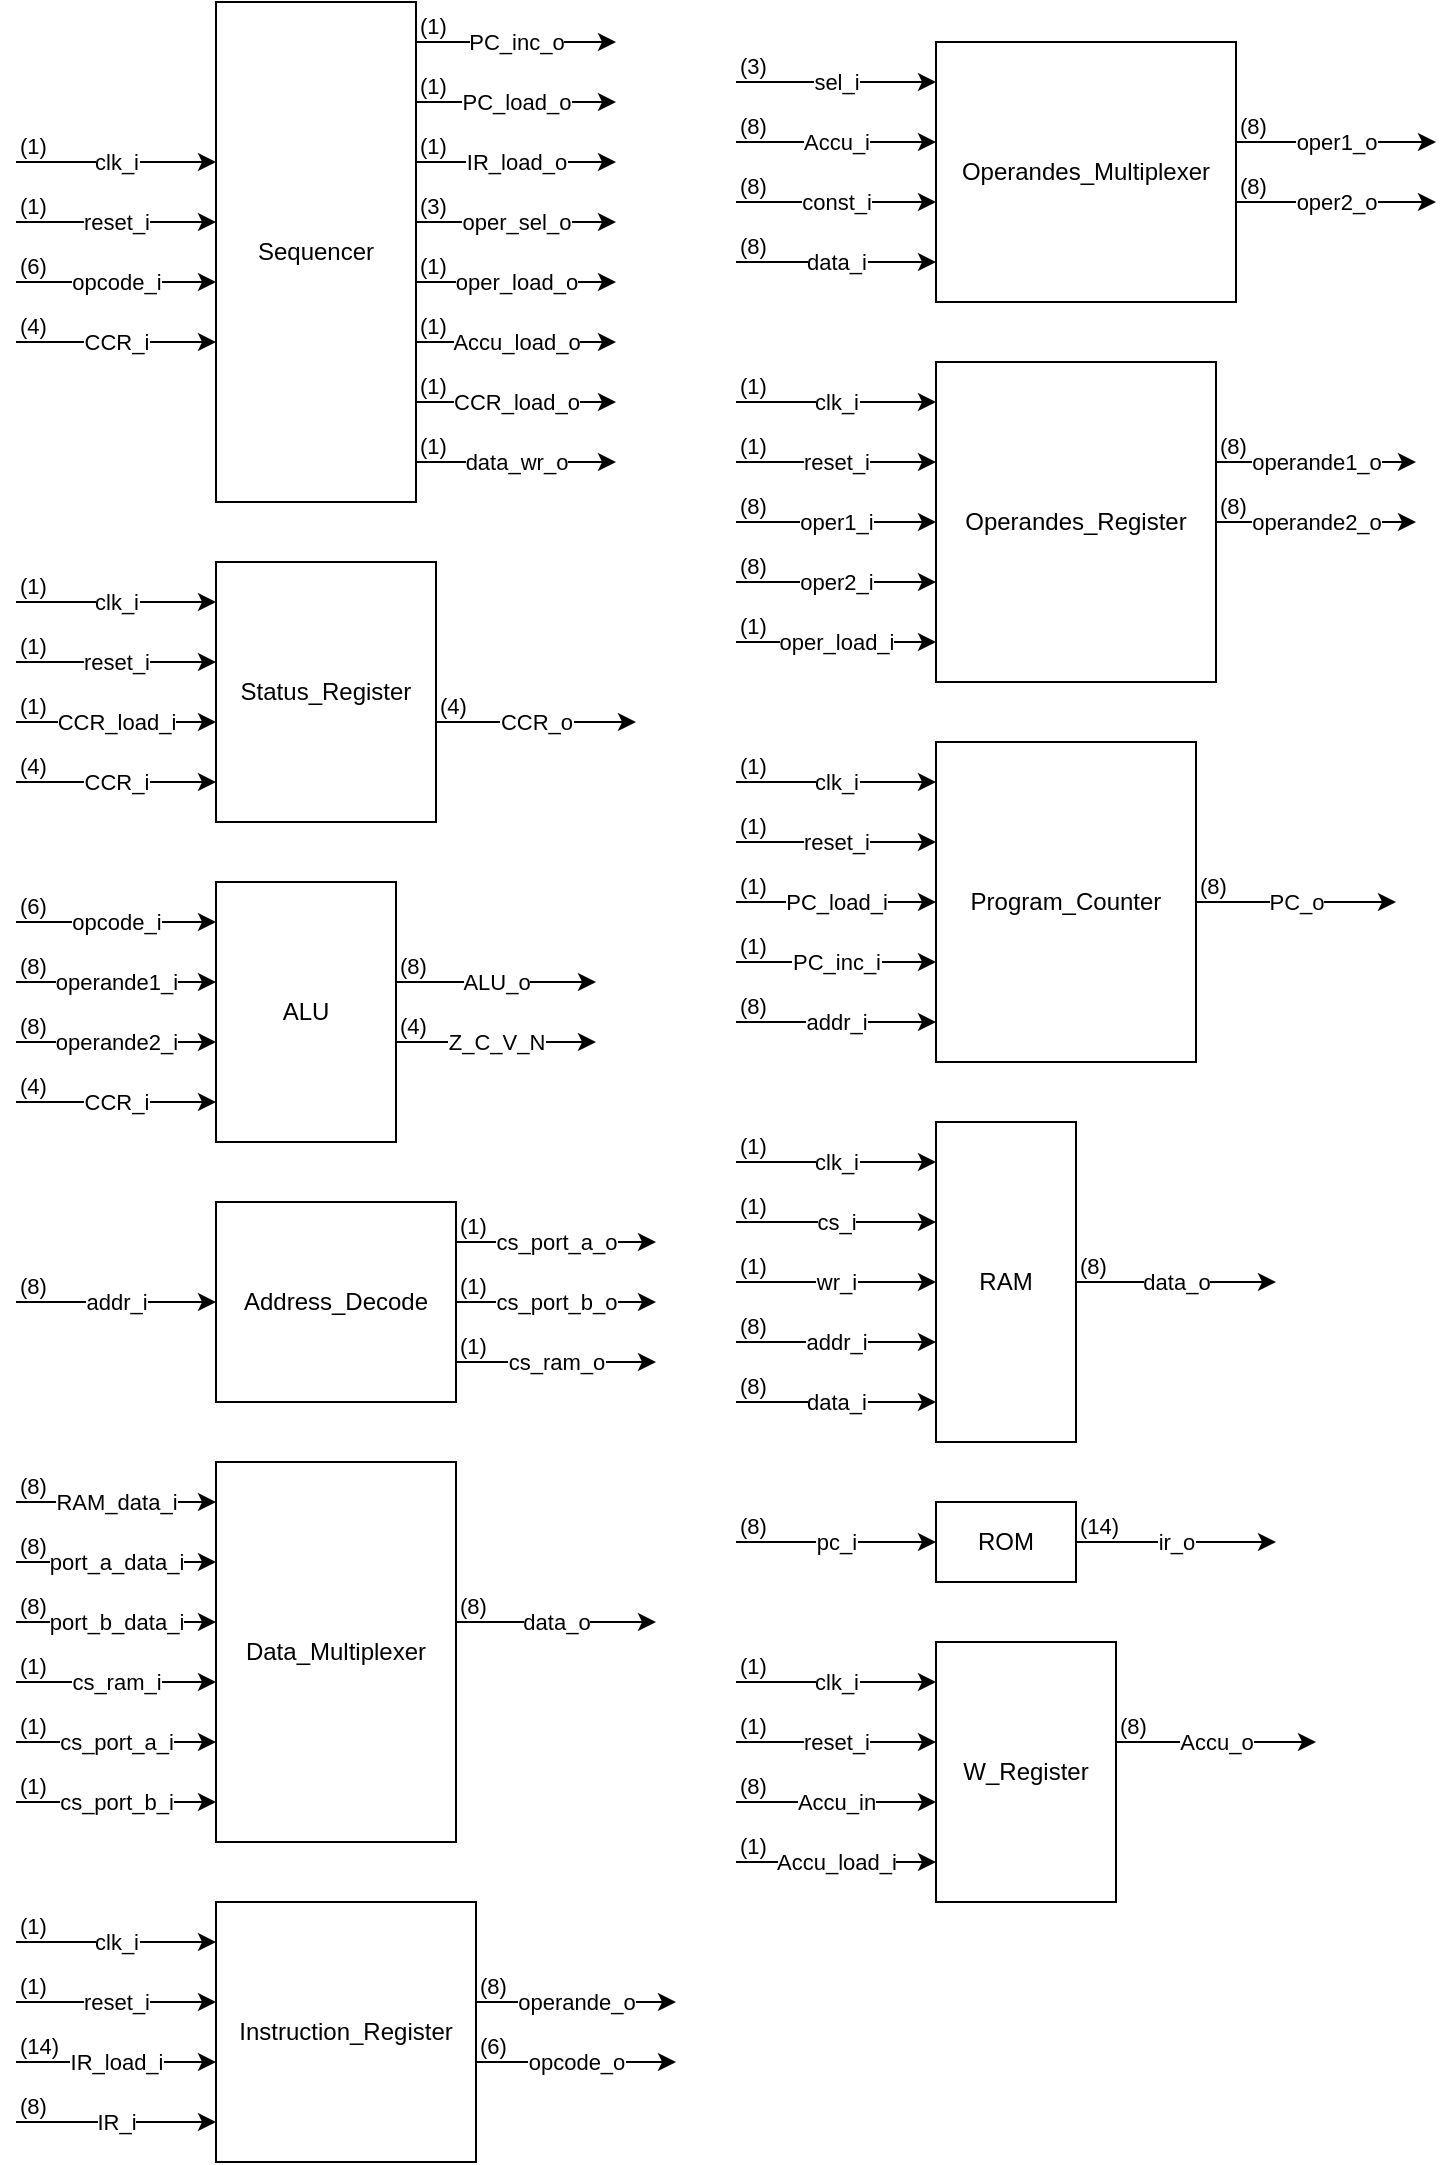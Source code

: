 <mxfile version="23.1.5" type="device">
  <diagram name="Page-1" id="jwIUeSGBcwA--1RXkkxF">
    <mxGraphModel dx="2219" dy="1025" grid="1" gridSize="10" guides="1" tooltips="1" connect="1" arrows="1" fold="1" page="1" pageScale="1" pageWidth="827" pageHeight="1169" math="0" shadow="0">
      <root>
        <mxCell id="0" />
        <mxCell id="1" parent="0" />
        <mxCell id="QYKZDcX1cYeZKk25ewr2-12" value="" style="endArrow=classic;html=1;rounded=0;" edge="1" parent="1">
          <mxGeometry relative="1" as="geometry">
            <mxPoint x="40" y="100" as="sourcePoint" />
            <mxPoint x="140" y="100" as="targetPoint" />
          </mxGeometry>
        </mxCell>
        <mxCell id="QYKZDcX1cYeZKk25ewr2-13" value="clk_i" style="edgeLabel;resizable=0;html=1;;align=center;verticalAlign=middle;" connectable="0" vertex="1" parent="QYKZDcX1cYeZKk25ewr2-12">
          <mxGeometry relative="1" as="geometry" />
        </mxCell>
        <mxCell id="QYKZDcX1cYeZKk25ewr2-14" value="(1)" style="edgeLabel;resizable=0;html=1;;align=left;verticalAlign=bottom;" connectable="0" vertex="1" parent="QYKZDcX1cYeZKk25ewr2-12">
          <mxGeometry x="-1" relative="1" as="geometry">
            <mxPoint as="offset" />
          </mxGeometry>
        </mxCell>
        <mxCell id="QYKZDcX1cYeZKk25ewr2-15" value="" style="endArrow=classic;html=1;rounded=0;" edge="1" parent="1">
          <mxGeometry relative="1" as="geometry">
            <mxPoint x="40" y="130" as="sourcePoint" />
            <mxPoint x="140" y="130" as="targetPoint" />
          </mxGeometry>
        </mxCell>
        <mxCell id="QYKZDcX1cYeZKk25ewr2-16" value="reset_i" style="edgeLabel;resizable=0;html=1;;align=center;verticalAlign=middle;" connectable="0" vertex="1" parent="QYKZDcX1cYeZKk25ewr2-15">
          <mxGeometry relative="1" as="geometry" />
        </mxCell>
        <mxCell id="QYKZDcX1cYeZKk25ewr2-17" value="(1)" style="edgeLabel;resizable=0;html=1;;align=left;verticalAlign=bottom;" connectable="0" vertex="1" parent="QYKZDcX1cYeZKk25ewr2-15">
          <mxGeometry x="-1" relative="1" as="geometry">
            <mxPoint as="offset" />
          </mxGeometry>
        </mxCell>
        <mxCell id="QYKZDcX1cYeZKk25ewr2-18" value="" style="endArrow=classic;html=1;rounded=0;" edge="1" parent="1">
          <mxGeometry relative="1" as="geometry">
            <mxPoint x="40" y="160" as="sourcePoint" />
            <mxPoint x="140" y="160" as="targetPoint" />
          </mxGeometry>
        </mxCell>
        <mxCell id="QYKZDcX1cYeZKk25ewr2-19" value="opcode_i" style="edgeLabel;resizable=0;html=1;;align=center;verticalAlign=middle;" connectable="0" vertex="1" parent="QYKZDcX1cYeZKk25ewr2-18">
          <mxGeometry relative="1" as="geometry" />
        </mxCell>
        <mxCell id="QYKZDcX1cYeZKk25ewr2-20" value="(6)" style="edgeLabel;resizable=0;html=1;;align=left;verticalAlign=bottom;" connectable="0" vertex="1" parent="QYKZDcX1cYeZKk25ewr2-18">
          <mxGeometry x="-1" relative="1" as="geometry">
            <mxPoint as="offset" />
          </mxGeometry>
        </mxCell>
        <mxCell id="QYKZDcX1cYeZKk25ewr2-21" value="" style="endArrow=classic;html=1;rounded=0;" edge="1" parent="1">
          <mxGeometry relative="1" as="geometry">
            <mxPoint x="40" y="190" as="sourcePoint" />
            <mxPoint x="140" y="190" as="targetPoint" />
          </mxGeometry>
        </mxCell>
        <mxCell id="QYKZDcX1cYeZKk25ewr2-22" value="CCR_i" style="edgeLabel;resizable=0;html=1;;align=center;verticalAlign=middle;" connectable="0" vertex="1" parent="QYKZDcX1cYeZKk25ewr2-21">
          <mxGeometry relative="1" as="geometry" />
        </mxCell>
        <mxCell id="QYKZDcX1cYeZKk25ewr2-23" value="(4)" style="edgeLabel;resizable=0;html=1;;align=left;verticalAlign=bottom;" connectable="0" vertex="1" parent="QYKZDcX1cYeZKk25ewr2-21">
          <mxGeometry x="-1" relative="1" as="geometry">
            <mxPoint as="offset" />
          </mxGeometry>
        </mxCell>
        <mxCell id="QYKZDcX1cYeZKk25ewr2-24" value="Sequencer" style="rounded=0;whiteSpace=wrap;html=1;" vertex="1" parent="1">
          <mxGeometry x="140" y="20" width="100" height="250" as="geometry" />
        </mxCell>
        <mxCell id="QYKZDcX1cYeZKk25ewr2-26" value="" style="endArrow=classic;html=1;rounded=0;" edge="1" parent="1">
          <mxGeometry relative="1" as="geometry">
            <mxPoint x="240" y="40" as="sourcePoint" />
            <mxPoint x="340" y="40" as="targetPoint" />
          </mxGeometry>
        </mxCell>
        <mxCell id="QYKZDcX1cYeZKk25ewr2-27" value="PC_inc_o" style="edgeLabel;resizable=0;html=1;;align=center;verticalAlign=middle;" connectable="0" vertex="1" parent="QYKZDcX1cYeZKk25ewr2-26">
          <mxGeometry relative="1" as="geometry" />
        </mxCell>
        <mxCell id="QYKZDcX1cYeZKk25ewr2-28" value="(1)" style="edgeLabel;resizable=0;html=1;;align=left;verticalAlign=bottom;" connectable="0" vertex="1" parent="QYKZDcX1cYeZKk25ewr2-26">
          <mxGeometry x="-1" relative="1" as="geometry">
            <mxPoint as="offset" />
          </mxGeometry>
        </mxCell>
        <mxCell id="QYKZDcX1cYeZKk25ewr2-29" value="" style="endArrow=classic;html=1;rounded=0;" edge="1" parent="1">
          <mxGeometry relative="1" as="geometry">
            <mxPoint x="240" y="70" as="sourcePoint" />
            <mxPoint x="340" y="70" as="targetPoint" />
          </mxGeometry>
        </mxCell>
        <mxCell id="QYKZDcX1cYeZKk25ewr2-30" value="PC_load_o" style="edgeLabel;resizable=0;html=1;;align=center;verticalAlign=middle;" connectable="0" vertex="1" parent="QYKZDcX1cYeZKk25ewr2-29">
          <mxGeometry relative="1" as="geometry" />
        </mxCell>
        <mxCell id="QYKZDcX1cYeZKk25ewr2-31" value="(1)" style="edgeLabel;resizable=0;html=1;;align=left;verticalAlign=bottom;" connectable="0" vertex="1" parent="QYKZDcX1cYeZKk25ewr2-29">
          <mxGeometry x="-1" relative="1" as="geometry">
            <mxPoint as="offset" />
          </mxGeometry>
        </mxCell>
        <mxCell id="QYKZDcX1cYeZKk25ewr2-32" value="" style="endArrow=classic;html=1;rounded=0;" edge="1" parent="1">
          <mxGeometry relative="1" as="geometry">
            <mxPoint x="240" y="100" as="sourcePoint" />
            <mxPoint x="340" y="100" as="targetPoint" />
          </mxGeometry>
        </mxCell>
        <mxCell id="QYKZDcX1cYeZKk25ewr2-33" value="IR_load_o" style="edgeLabel;resizable=0;html=1;;align=center;verticalAlign=middle;" connectable="0" vertex="1" parent="QYKZDcX1cYeZKk25ewr2-32">
          <mxGeometry relative="1" as="geometry" />
        </mxCell>
        <mxCell id="QYKZDcX1cYeZKk25ewr2-34" value="(1)" style="edgeLabel;resizable=0;html=1;;align=left;verticalAlign=bottom;" connectable="0" vertex="1" parent="QYKZDcX1cYeZKk25ewr2-32">
          <mxGeometry x="-1" relative="1" as="geometry">
            <mxPoint as="offset" />
          </mxGeometry>
        </mxCell>
        <mxCell id="QYKZDcX1cYeZKk25ewr2-35" value="" style="endArrow=classic;html=1;rounded=0;" edge="1" parent="1">
          <mxGeometry relative="1" as="geometry">
            <mxPoint x="240" y="130" as="sourcePoint" />
            <mxPoint x="340" y="130" as="targetPoint" />
          </mxGeometry>
        </mxCell>
        <mxCell id="QYKZDcX1cYeZKk25ewr2-36" value="oper_sel_o" style="edgeLabel;resizable=0;html=1;;align=center;verticalAlign=middle;" connectable="0" vertex="1" parent="QYKZDcX1cYeZKk25ewr2-35">
          <mxGeometry relative="1" as="geometry" />
        </mxCell>
        <mxCell id="QYKZDcX1cYeZKk25ewr2-37" value="(3)" style="edgeLabel;resizable=0;html=1;;align=left;verticalAlign=bottom;" connectable="0" vertex="1" parent="QYKZDcX1cYeZKk25ewr2-35">
          <mxGeometry x="-1" relative="1" as="geometry">
            <mxPoint as="offset" />
          </mxGeometry>
        </mxCell>
        <mxCell id="QYKZDcX1cYeZKk25ewr2-38" value="" style="endArrow=classic;html=1;rounded=0;" edge="1" parent="1">
          <mxGeometry relative="1" as="geometry">
            <mxPoint x="240" y="160" as="sourcePoint" />
            <mxPoint x="340" y="160" as="targetPoint" />
          </mxGeometry>
        </mxCell>
        <mxCell id="QYKZDcX1cYeZKk25ewr2-39" value="oper_load_o" style="edgeLabel;resizable=0;html=1;;align=center;verticalAlign=middle;" connectable="0" vertex="1" parent="QYKZDcX1cYeZKk25ewr2-38">
          <mxGeometry relative="1" as="geometry" />
        </mxCell>
        <mxCell id="QYKZDcX1cYeZKk25ewr2-40" value="(1)" style="edgeLabel;resizable=0;html=1;;align=left;verticalAlign=bottom;" connectable="0" vertex="1" parent="QYKZDcX1cYeZKk25ewr2-38">
          <mxGeometry x="-1" relative="1" as="geometry">
            <mxPoint as="offset" />
          </mxGeometry>
        </mxCell>
        <mxCell id="QYKZDcX1cYeZKk25ewr2-41" value="" style="endArrow=classic;html=1;rounded=0;" edge="1" parent="1">
          <mxGeometry relative="1" as="geometry">
            <mxPoint x="240" y="190" as="sourcePoint" />
            <mxPoint x="340" y="190" as="targetPoint" />
          </mxGeometry>
        </mxCell>
        <mxCell id="QYKZDcX1cYeZKk25ewr2-42" value="Accu_load_o" style="edgeLabel;resizable=0;html=1;;align=center;verticalAlign=middle;" connectable="0" vertex="1" parent="QYKZDcX1cYeZKk25ewr2-41">
          <mxGeometry relative="1" as="geometry" />
        </mxCell>
        <mxCell id="QYKZDcX1cYeZKk25ewr2-43" value="(1)" style="edgeLabel;resizable=0;html=1;;align=left;verticalAlign=bottom;" connectable="0" vertex="1" parent="QYKZDcX1cYeZKk25ewr2-41">
          <mxGeometry x="-1" relative="1" as="geometry">
            <mxPoint as="offset" />
          </mxGeometry>
        </mxCell>
        <mxCell id="QYKZDcX1cYeZKk25ewr2-44" value="" style="endArrow=classic;html=1;rounded=0;" edge="1" parent="1">
          <mxGeometry relative="1" as="geometry">
            <mxPoint x="240" y="220" as="sourcePoint" />
            <mxPoint x="340" y="220" as="targetPoint" />
          </mxGeometry>
        </mxCell>
        <mxCell id="QYKZDcX1cYeZKk25ewr2-45" value="CCR_load_o" style="edgeLabel;resizable=0;html=1;;align=center;verticalAlign=middle;" connectable="0" vertex="1" parent="QYKZDcX1cYeZKk25ewr2-44">
          <mxGeometry relative="1" as="geometry" />
        </mxCell>
        <mxCell id="QYKZDcX1cYeZKk25ewr2-46" value="(1)" style="edgeLabel;resizable=0;html=1;;align=left;verticalAlign=bottom;" connectable="0" vertex="1" parent="QYKZDcX1cYeZKk25ewr2-44">
          <mxGeometry x="-1" relative="1" as="geometry">
            <mxPoint as="offset" />
          </mxGeometry>
        </mxCell>
        <mxCell id="QYKZDcX1cYeZKk25ewr2-47" value="" style="endArrow=classic;html=1;rounded=0;" edge="1" parent="1">
          <mxGeometry relative="1" as="geometry">
            <mxPoint x="240" y="250" as="sourcePoint" />
            <mxPoint x="340" y="250" as="targetPoint" />
          </mxGeometry>
        </mxCell>
        <mxCell id="QYKZDcX1cYeZKk25ewr2-48" value="data_wr_o" style="edgeLabel;resizable=0;html=1;;align=center;verticalAlign=middle;" connectable="0" vertex="1" parent="QYKZDcX1cYeZKk25ewr2-47">
          <mxGeometry relative="1" as="geometry" />
        </mxCell>
        <mxCell id="QYKZDcX1cYeZKk25ewr2-49" value="(1)" style="edgeLabel;resizable=0;html=1;;align=left;verticalAlign=bottom;" connectable="0" vertex="1" parent="QYKZDcX1cYeZKk25ewr2-47">
          <mxGeometry x="-1" relative="1" as="geometry">
            <mxPoint as="offset" />
          </mxGeometry>
        </mxCell>
        <mxCell id="QYKZDcX1cYeZKk25ewr2-52" value="" style="endArrow=classic;html=1;rounded=0;" edge="1" parent="1">
          <mxGeometry relative="1" as="geometry">
            <mxPoint x="40" y="320" as="sourcePoint" />
            <mxPoint x="140" y="320" as="targetPoint" />
          </mxGeometry>
        </mxCell>
        <mxCell id="QYKZDcX1cYeZKk25ewr2-53" value="clk_i" style="edgeLabel;resizable=0;html=1;;align=center;verticalAlign=middle;" connectable="0" vertex="1" parent="QYKZDcX1cYeZKk25ewr2-52">
          <mxGeometry relative="1" as="geometry" />
        </mxCell>
        <mxCell id="QYKZDcX1cYeZKk25ewr2-54" value="(1)" style="edgeLabel;resizable=0;html=1;;align=left;verticalAlign=bottom;" connectable="0" vertex="1" parent="QYKZDcX1cYeZKk25ewr2-52">
          <mxGeometry x="-1" relative="1" as="geometry">
            <mxPoint as="offset" />
          </mxGeometry>
        </mxCell>
        <mxCell id="QYKZDcX1cYeZKk25ewr2-55" value="" style="endArrow=classic;html=1;rounded=0;" edge="1" parent="1">
          <mxGeometry relative="1" as="geometry">
            <mxPoint x="40" y="350" as="sourcePoint" />
            <mxPoint x="140" y="350" as="targetPoint" />
          </mxGeometry>
        </mxCell>
        <mxCell id="QYKZDcX1cYeZKk25ewr2-56" value="reset_i" style="edgeLabel;resizable=0;html=1;;align=center;verticalAlign=middle;" connectable="0" vertex="1" parent="QYKZDcX1cYeZKk25ewr2-55">
          <mxGeometry relative="1" as="geometry" />
        </mxCell>
        <mxCell id="QYKZDcX1cYeZKk25ewr2-57" value="(1)" style="edgeLabel;resizable=0;html=1;;align=left;verticalAlign=bottom;" connectable="0" vertex="1" parent="QYKZDcX1cYeZKk25ewr2-55">
          <mxGeometry x="-1" relative="1" as="geometry">
            <mxPoint as="offset" />
          </mxGeometry>
        </mxCell>
        <mxCell id="QYKZDcX1cYeZKk25ewr2-58" value="" style="endArrow=classic;html=1;rounded=0;" edge="1" parent="1">
          <mxGeometry relative="1" as="geometry">
            <mxPoint x="40" y="380" as="sourcePoint" />
            <mxPoint x="140" y="380" as="targetPoint" />
          </mxGeometry>
        </mxCell>
        <mxCell id="QYKZDcX1cYeZKk25ewr2-59" value="CCR_load_i" style="edgeLabel;resizable=0;html=1;;align=center;verticalAlign=middle;" connectable="0" vertex="1" parent="QYKZDcX1cYeZKk25ewr2-58">
          <mxGeometry relative="1" as="geometry" />
        </mxCell>
        <mxCell id="QYKZDcX1cYeZKk25ewr2-60" value="(1)" style="edgeLabel;resizable=0;html=1;;align=left;verticalAlign=bottom;" connectable="0" vertex="1" parent="QYKZDcX1cYeZKk25ewr2-58">
          <mxGeometry x="-1" relative="1" as="geometry">
            <mxPoint as="offset" />
          </mxGeometry>
        </mxCell>
        <mxCell id="QYKZDcX1cYeZKk25ewr2-61" value="" style="endArrow=classic;html=1;rounded=0;" edge="1" parent="1">
          <mxGeometry relative="1" as="geometry">
            <mxPoint x="40" y="410" as="sourcePoint" />
            <mxPoint x="140" y="410" as="targetPoint" />
          </mxGeometry>
        </mxCell>
        <mxCell id="QYKZDcX1cYeZKk25ewr2-62" value="CCR_i" style="edgeLabel;resizable=0;html=1;;align=center;verticalAlign=middle;" connectable="0" vertex="1" parent="QYKZDcX1cYeZKk25ewr2-61">
          <mxGeometry relative="1" as="geometry" />
        </mxCell>
        <mxCell id="QYKZDcX1cYeZKk25ewr2-63" value="(4)" style="edgeLabel;resizable=0;html=1;;align=left;verticalAlign=bottom;" connectable="0" vertex="1" parent="QYKZDcX1cYeZKk25ewr2-61">
          <mxGeometry x="-1" relative="1" as="geometry">
            <mxPoint as="offset" />
          </mxGeometry>
        </mxCell>
        <mxCell id="QYKZDcX1cYeZKk25ewr2-64" value="" style="endArrow=classic;html=1;rounded=0;" edge="1" parent="1">
          <mxGeometry relative="1" as="geometry">
            <mxPoint x="250" y="380" as="sourcePoint" />
            <mxPoint x="350" y="380" as="targetPoint" />
          </mxGeometry>
        </mxCell>
        <mxCell id="QYKZDcX1cYeZKk25ewr2-65" value="CCR_o" style="edgeLabel;resizable=0;html=1;;align=center;verticalAlign=middle;" connectable="0" vertex="1" parent="QYKZDcX1cYeZKk25ewr2-64">
          <mxGeometry relative="1" as="geometry" />
        </mxCell>
        <mxCell id="QYKZDcX1cYeZKk25ewr2-66" value="(4)" style="edgeLabel;resizable=0;html=1;;align=left;verticalAlign=bottom;" connectable="0" vertex="1" parent="QYKZDcX1cYeZKk25ewr2-64">
          <mxGeometry x="-1" relative="1" as="geometry">
            <mxPoint as="offset" />
          </mxGeometry>
        </mxCell>
        <mxCell id="QYKZDcX1cYeZKk25ewr2-68" value="Status_Register" style="whiteSpace=wrap;html=1;" vertex="1" parent="1">
          <mxGeometry x="140" y="300" width="110" height="130" as="geometry" />
        </mxCell>
        <mxCell id="QYKZDcX1cYeZKk25ewr2-69" value="" style="endArrow=classic;html=1;rounded=0;" edge="1" parent="1">
          <mxGeometry relative="1" as="geometry">
            <mxPoint x="40" y="480" as="sourcePoint" />
            <mxPoint x="140" y="480" as="targetPoint" />
          </mxGeometry>
        </mxCell>
        <mxCell id="QYKZDcX1cYeZKk25ewr2-70" value="opcode_i" style="edgeLabel;resizable=0;html=1;;align=center;verticalAlign=middle;" connectable="0" vertex="1" parent="QYKZDcX1cYeZKk25ewr2-69">
          <mxGeometry relative="1" as="geometry" />
        </mxCell>
        <mxCell id="QYKZDcX1cYeZKk25ewr2-71" value="(6)" style="edgeLabel;resizable=0;html=1;;align=left;verticalAlign=bottom;" connectable="0" vertex="1" parent="QYKZDcX1cYeZKk25ewr2-69">
          <mxGeometry x="-1" relative="1" as="geometry">
            <mxPoint as="offset" />
          </mxGeometry>
        </mxCell>
        <mxCell id="QYKZDcX1cYeZKk25ewr2-72" value="" style="endArrow=classic;html=1;rounded=0;" edge="1" parent="1">
          <mxGeometry relative="1" as="geometry">
            <mxPoint x="40" y="510" as="sourcePoint" />
            <mxPoint x="140" y="510" as="targetPoint" />
          </mxGeometry>
        </mxCell>
        <mxCell id="QYKZDcX1cYeZKk25ewr2-73" value="operande1_i" style="edgeLabel;resizable=0;html=1;;align=center;verticalAlign=middle;" connectable="0" vertex="1" parent="QYKZDcX1cYeZKk25ewr2-72">
          <mxGeometry relative="1" as="geometry" />
        </mxCell>
        <mxCell id="QYKZDcX1cYeZKk25ewr2-74" value="(8)" style="edgeLabel;resizable=0;html=1;;align=left;verticalAlign=bottom;" connectable="0" vertex="1" parent="QYKZDcX1cYeZKk25ewr2-72">
          <mxGeometry x="-1" relative="1" as="geometry">
            <mxPoint as="offset" />
          </mxGeometry>
        </mxCell>
        <mxCell id="QYKZDcX1cYeZKk25ewr2-75" value="" style="endArrow=classic;html=1;rounded=0;" edge="1" parent="1">
          <mxGeometry relative="1" as="geometry">
            <mxPoint x="40" y="540" as="sourcePoint" />
            <mxPoint x="140" y="540" as="targetPoint" />
          </mxGeometry>
        </mxCell>
        <mxCell id="QYKZDcX1cYeZKk25ewr2-76" value="operande2_i" style="edgeLabel;resizable=0;html=1;;align=center;verticalAlign=middle;" connectable="0" vertex="1" parent="QYKZDcX1cYeZKk25ewr2-75">
          <mxGeometry relative="1" as="geometry" />
        </mxCell>
        <mxCell id="QYKZDcX1cYeZKk25ewr2-77" value="(8)" style="edgeLabel;resizable=0;html=1;;align=left;verticalAlign=bottom;" connectable="0" vertex="1" parent="QYKZDcX1cYeZKk25ewr2-75">
          <mxGeometry x="-1" relative="1" as="geometry">
            <mxPoint as="offset" />
          </mxGeometry>
        </mxCell>
        <mxCell id="QYKZDcX1cYeZKk25ewr2-78" value="" style="endArrow=classic;html=1;rounded=0;" edge="1" parent="1">
          <mxGeometry relative="1" as="geometry">
            <mxPoint x="40" y="570" as="sourcePoint" />
            <mxPoint x="140" y="570" as="targetPoint" />
          </mxGeometry>
        </mxCell>
        <mxCell id="QYKZDcX1cYeZKk25ewr2-79" value="CCR_i" style="edgeLabel;resizable=0;html=1;;align=center;verticalAlign=middle;" connectable="0" vertex="1" parent="QYKZDcX1cYeZKk25ewr2-78">
          <mxGeometry relative="1" as="geometry" />
        </mxCell>
        <mxCell id="QYKZDcX1cYeZKk25ewr2-80" value="(4)" style="edgeLabel;resizable=0;html=1;;align=left;verticalAlign=bottom;" connectable="0" vertex="1" parent="QYKZDcX1cYeZKk25ewr2-78">
          <mxGeometry x="-1" relative="1" as="geometry">
            <mxPoint as="offset" />
          </mxGeometry>
        </mxCell>
        <mxCell id="QYKZDcX1cYeZKk25ewr2-81" value="ALU" style="whiteSpace=wrap;html=1;" vertex="1" parent="1">
          <mxGeometry x="140" y="460" width="90" height="130" as="geometry" />
        </mxCell>
        <mxCell id="QYKZDcX1cYeZKk25ewr2-82" value="" style="endArrow=classic;html=1;rounded=0;" edge="1" parent="1">
          <mxGeometry relative="1" as="geometry">
            <mxPoint x="230" y="510" as="sourcePoint" />
            <mxPoint x="330" y="510" as="targetPoint" />
          </mxGeometry>
        </mxCell>
        <mxCell id="QYKZDcX1cYeZKk25ewr2-83" value="ALU_o" style="edgeLabel;resizable=0;html=1;;align=center;verticalAlign=middle;" connectable="0" vertex="1" parent="QYKZDcX1cYeZKk25ewr2-82">
          <mxGeometry relative="1" as="geometry" />
        </mxCell>
        <mxCell id="QYKZDcX1cYeZKk25ewr2-84" value="(8)" style="edgeLabel;resizable=0;html=1;;align=left;verticalAlign=bottom;" connectable="0" vertex="1" parent="QYKZDcX1cYeZKk25ewr2-82">
          <mxGeometry x="-1" relative="1" as="geometry">
            <mxPoint as="offset" />
          </mxGeometry>
        </mxCell>
        <mxCell id="QYKZDcX1cYeZKk25ewr2-85" value="" style="endArrow=classic;html=1;rounded=0;" edge="1" parent="1">
          <mxGeometry relative="1" as="geometry">
            <mxPoint x="230" y="540" as="sourcePoint" />
            <mxPoint x="330" y="540" as="targetPoint" />
          </mxGeometry>
        </mxCell>
        <mxCell id="QYKZDcX1cYeZKk25ewr2-86" value="Z_C_V_N" style="edgeLabel;resizable=0;html=1;;align=center;verticalAlign=middle;" connectable="0" vertex="1" parent="QYKZDcX1cYeZKk25ewr2-85">
          <mxGeometry relative="1" as="geometry" />
        </mxCell>
        <mxCell id="QYKZDcX1cYeZKk25ewr2-87" value="(4)" style="edgeLabel;resizable=0;html=1;;align=left;verticalAlign=bottom;" connectable="0" vertex="1" parent="QYKZDcX1cYeZKk25ewr2-85">
          <mxGeometry x="-1" relative="1" as="geometry">
            <mxPoint as="offset" />
          </mxGeometry>
        </mxCell>
        <mxCell id="QYKZDcX1cYeZKk25ewr2-88" value="" style="endArrow=classic;html=1;rounded=0;" edge="1" parent="1">
          <mxGeometry relative="1" as="geometry">
            <mxPoint x="260" y="640" as="sourcePoint" />
            <mxPoint x="360" y="640" as="targetPoint" />
          </mxGeometry>
        </mxCell>
        <mxCell id="QYKZDcX1cYeZKk25ewr2-89" value="cs_port_a_o" style="edgeLabel;resizable=0;html=1;;align=center;verticalAlign=middle;" connectable="0" vertex="1" parent="QYKZDcX1cYeZKk25ewr2-88">
          <mxGeometry relative="1" as="geometry" />
        </mxCell>
        <mxCell id="QYKZDcX1cYeZKk25ewr2-90" value="(1)" style="edgeLabel;resizable=0;html=1;;align=left;verticalAlign=bottom;" connectable="0" vertex="1" parent="QYKZDcX1cYeZKk25ewr2-88">
          <mxGeometry x="-1" relative="1" as="geometry">
            <mxPoint as="offset" />
          </mxGeometry>
        </mxCell>
        <mxCell id="QYKZDcX1cYeZKk25ewr2-91" value="" style="endArrow=classic;html=1;rounded=0;" edge="1" parent="1">
          <mxGeometry relative="1" as="geometry">
            <mxPoint x="260" y="670" as="sourcePoint" />
            <mxPoint x="360" y="670" as="targetPoint" />
          </mxGeometry>
        </mxCell>
        <mxCell id="QYKZDcX1cYeZKk25ewr2-92" value="cs_port_b_o" style="edgeLabel;resizable=0;html=1;;align=center;verticalAlign=middle;" connectable="0" vertex="1" parent="QYKZDcX1cYeZKk25ewr2-91">
          <mxGeometry relative="1" as="geometry" />
        </mxCell>
        <mxCell id="QYKZDcX1cYeZKk25ewr2-93" value="(1)" style="edgeLabel;resizable=0;html=1;;align=left;verticalAlign=bottom;" connectable="0" vertex="1" parent="QYKZDcX1cYeZKk25ewr2-91">
          <mxGeometry x="-1" relative="1" as="geometry">
            <mxPoint as="offset" />
          </mxGeometry>
        </mxCell>
        <mxCell id="QYKZDcX1cYeZKk25ewr2-94" value="" style="endArrow=classic;html=1;rounded=0;" edge="1" parent="1">
          <mxGeometry relative="1" as="geometry">
            <mxPoint x="260" y="700" as="sourcePoint" />
            <mxPoint x="360" y="700" as="targetPoint" />
          </mxGeometry>
        </mxCell>
        <mxCell id="QYKZDcX1cYeZKk25ewr2-95" value="cs_ram_o" style="edgeLabel;resizable=0;html=1;;align=center;verticalAlign=middle;" connectable="0" vertex="1" parent="QYKZDcX1cYeZKk25ewr2-94">
          <mxGeometry relative="1" as="geometry" />
        </mxCell>
        <mxCell id="QYKZDcX1cYeZKk25ewr2-96" value="(1)" style="edgeLabel;resizable=0;html=1;;align=left;verticalAlign=bottom;" connectable="0" vertex="1" parent="QYKZDcX1cYeZKk25ewr2-94">
          <mxGeometry x="-1" relative="1" as="geometry">
            <mxPoint as="offset" />
          </mxGeometry>
        </mxCell>
        <mxCell id="QYKZDcX1cYeZKk25ewr2-100" value="Address_Decode" style="whiteSpace=wrap;html=1;" vertex="1" parent="1">
          <mxGeometry x="140" y="620" width="120" height="100" as="geometry" />
        </mxCell>
        <mxCell id="QYKZDcX1cYeZKk25ewr2-101" value="" style="endArrow=classic;html=1;rounded=0;" edge="1" parent="1">
          <mxGeometry relative="1" as="geometry">
            <mxPoint x="40" y="670" as="sourcePoint" />
            <mxPoint x="140" y="670" as="targetPoint" />
          </mxGeometry>
        </mxCell>
        <mxCell id="QYKZDcX1cYeZKk25ewr2-102" value="addr_i" style="edgeLabel;resizable=0;html=1;;align=center;verticalAlign=middle;" connectable="0" vertex="1" parent="QYKZDcX1cYeZKk25ewr2-101">
          <mxGeometry relative="1" as="geometry" />
        </mxCell>
        <mxCell id="QYKZDcX1cYeZKk25ewr2-103" value="(8)" style="edgeLabel;resizable=0;html=1;;align=left;verticalAlign=bottom;" connectable="0" vertex="1" parent="QYKZDcX1cYeZKk25ewr2-101">
          <mxGeometry x="-1" relative="1" as="geometry">
            <mxPoint as="offset" />
          </mxGeometry>
        </mxCell>
        <mxCell id="QYKZDcX1cYeZKk25ewr2-108" value="" style="endArrow=classic;html=1;rounded=0;" edge="1" parent="1">
          <mxGeometry relative="1" as="geometry">
            <mxPoint x="260" y="830" as="sourcePoint" />
            <mxPoint x="360" y="830" as="targetPoint" />
          </mxGeometry>
        </mxCell>
        <mxCell id="QYKZDcX1cYeZKk25ewr2-109" value="data_o" style="edgeLabel;resizable=0;html=1;;align=center;verticalAlign=middle;" connectable="0" vertex="1" parent="QYKZDcX1cYeZKk25ewr2-108">
          <mxGeometry relative="1" as="geometry" />
        </mxCell>
        <mxCell id="QYKZDcX1cYeZKk25ewr2-110" value="(8)" style="edgeLabel;resizable=0;html=1;;align=left;verticalAlign=bottom;" connectable="0" vertex="1" parent="QYKZDcX1cYeZKk25ewr2-108">
          <mxGeometry x="-1" relative="1" as="geometry">
            <mxPoint as="offset" />
          </mxGeometry>
        </mxCell>
        <mxCell id="QYKZDcX1cYeZKk25ewr2-120" value="Data_Multiplexer" style="rounded=0;whiteSpace=wrap;html=1;" vertex="1" parent="1">
          <mxGeometry x="140" y="750" width="120" height="190" as="geometry" />
        </mxCell>
        <mxCell id="QYKZDcX1cYeZKk25ewr2-121" value="" style="endArrow=classic;html=1;rounded=0;" edge="1" parent="1">
          <mxGeometry relative="1" as="geometry">
            <mxPoint x="40" y="770" as="sourcePoint" />
            <mxPoint x="140" y="770" as="targetPoint" />
          </mxGeometry>
        </mxCell>
        <mxCell id="QYKZDcX1cYeZKk25ewr2-122" value="RAM_data_i" style="edgeLabel;resizable=0;html=1;;align=center;verticalAlign=middle;" connectable="0" vertex="1" parent="QYKZDcX1cYeZKk25ewr2-121">
          <mxGeometry relative="1" as="geometry" />
        </mxCell>
        <mxCell id="QYKZDcX1cYeZKk25ewr2-123" value="(8)" style="edgeLabel;resizable=0;html=1;;align=left;verticalAlign=bottom;" connectable="0" vertex="1" parent="QYKZDcX1cYeZKk25ewr2-121">
          <mxGeometry x="-1" relative="1" as="geometry">
            <mxPoint as="offset" />
          </mxGeometry>
        </mxCell>
        <mxCell id="QYKZDcX1cYeZKk25ewr2-124" value="" style="endArrow=classic;html=1;rounded=0;" edge="1" parent="1">
          <mxGeometry relative="1" as="geometry">
            <mxPoint x="40" y="800" as="sourcePoint" />
            <mxPoint x="140" y="800" as="targetPoint" />
          </mxGeometry>
        </mxCell>
        <mxCell id="QYKZDcX1cYeZKk25ewr2-125" value="port_a_data_i" style="edgeLabel;resizable=0;html=1;;align=center;verticalAlign=middle;" connectable="0" vertex="1" parent="QYKZDcX1cYeZKk25ewr2-124">
          <mxGeometry relative="1" as="geometry" />
        </mxCell>
        <mxCell id="QYKZDcX1cYeZKk25ewr2-126" value="(8)" style="edgeLabel;resizable=0;html=1;;align=left;verticalAlign=bottom;" connectable="0" vertex="1" parent="QYKZDcX1cYeZKk25ewr2-124">
          <mxGeometry x="-1" relative="1" as="geometry">
            <mxPoint as="offset" />
          </mxGeometry>
        </mxCell>
        <mxCell id="QYKZDcX1cYeZKk25ewr2-127" value="" style="endArrow=classic;html=1;rounded=0;" edge="1" parent="1">
          <mxGeometry relative="1" as="geometry">
            <mxPoint x="40" y="830" as="sourcePoint" />
            <mxPoint x="140" y="830" as="targetPoint" />
          </mxGeometry>
        </mxCell>
        <mxCell id="QYKZDcX1cYeZKk25ewr2-128" value="port_b_data_i" style="edgeLabel;resizable=0;html=1;;align=center;verticalAlign=middle;" connectable="0" vertex="1" parent="QYKZDcX1cYeZKk25ewr2-127">
          <mxGeometry relative="1" as="geometry" />
        </mxCell>
        <mxCell id="QYKZDcX1cYeZKk25ewr2-129" value="(8)" style="edgeLabel;resizable=0;html=1;;align=left;verticalAlign=bottom;" connectable="0" vertex="1" parent="QYKZDcX1cYeZKk25ewr2-127">
          <mxGeometry x="-1" relative="1" as="geometry">
            <mxPoint as="offset" />
          </mxGeometry>
        </mxCell>
        <mxCell id="QYKZDcX1cYeZKk25ewr2-130" value="" style="endArrow=classic;html=1;rounded=0;" edge="1" parent="1">
          <mxGeometry relative="1" as="geometry">
            <mxPoint x="40" y="860" as="sourcePoint" />
            <mxPoint x="140" y="860" as="targetPoint" />
          </mxGeometry>
        </mxCell>
        <mxCell id="QYKZDcX1cYeZKk25ewr2-131" value="cs_ram_i" style="edgeLabel;resizable=0;html=1;;align=center;verticalAlign=middle;" connectable="0" vertex="1" parent="QYKZDcX1cYeZKk25ewr2-130">
          <mxGeometry relative="1" as="geometry" />
        </mxCell>
        <mxCell id="QYKZDcX1cYeZKk25ewr2-132" value="(1)" style="edgeLabel;resizable=0;html=1;;align=left;verticalAlign=bottom;" connectable="0" vertex="1" parent="QYKZDcX1cYeZKk25ewr2-130">
          <mxGeometry x="-1" relative="1" as="geometry">
            <mxPoint as="offset" />
          </mxGeometry>
        </mxCell>
        <mxCell id="QYKZDcX1cYeZKk25ewr2-133" value="" style="endArrow=classic;html=1;rounded=0;" edge="1" parent="1">
          <mxGeometry relative="1" as="geometry">
            <mxPoint x="40" y="890" as="sourcePoint" />
            <mxPoint x="140" y="890" as="targetPoint" />
          </mxGeometry>
        </mxCell>
        <mxCell id="QYKZDcX1cYeZKk25ewr2-134" value="cs_port_a_i" style="edgeLabel;resizable=0;html=1;;align=center;verticalAlign=middle;" connectable="0" vertex="1" parent="QYKZDcX1cYeZKk25ewr2-133">
          <mxGeometry relative="1" as="geometry" />
        </mxCell>
        <mxCell id="QYKZDcX1cYeZKk25ewr2-135" value="(1)" style="edgeLabel;resizable=0;html=1;;align=left;verticalAlign=bottom;" connectable="0" vertex="1" parent="QYKZDcX1cYeZKk25ewr2-133">
          <mxGeometry x="-1" relative="1" as="geometry">
            <mxPoint as="offset" />
          </mxGeometry>
        </mxCell>
        <mxCell id="QYKZDcX1cYeZKk25ewr2-136" value="" style="endArrow=classic;html=1;rounded=0;" edge="1" parent="1">
          <mxGeometry relative="1" as="geometry">
            <mxPoint x="40" y="920" as="sourcePoint" />
            <mxPoint x="140" y="920" as="targetPoint" />
          </mxGeometry>
        </mxCell>
        <mxCell id="QYKZDcX1cYeZKk25ewr2-137" value="cs_port_b_i" style="edgeLabel;resizable=0;html=1;;align=center;verticalAlign=middle;" connectable="0" vertex="1" parent="QYKZDcX1cYeZKk25ewr2-136">
          <mxGeometry relative="1" as="geometry" />
        </mxCell>
        <mxCell id="QYKZDcX1cYeZKk25ewr2-138" value="(1)" style="edgeLabel;resizable=0;html=1;;align=left;verticalAlign=bottom;" connectable="0" vertex="1" parent="QYKZDcX1cYeZKk25ewr2-136">
          <mxGeometry x="-1" relative="1" as="geometry">
            <mxPoint as="offset" />
          </mxGeometry>
        </mxCell>
        <mxCell id="QYKZDcX1cYeZKk25ewr2-145" value="" style="endArrow=classic;html=1;rounded=0;" edge="1" parent="1">
          <mxGeometry relative="1" as="geometry">
            <mxPoint x="40" y="990" as="sourcePoint" />
            <mxPoint x="140" y="990" as="targetPoint" />
          </mxGeometry>
        </mxCell>
        <mxCell id="QYKZDcX1cYeZKk25ewr2-146" value="clk_i" style="edgeLabel;resizable=0;html=1;;align=center;verticalAlign=middle;" connectable="0" vertex="1" parent="QYKZDcX1cYeZKk25ewr2-145">
          <mxGeometry relative="1" as="geometry" />
        </mxCell>
        <mxCell id="QYKZDcX1cYeZKk25ewr2-147" value="(1)" style="edgeLabel;resizable=0;html=1;;align=left;verticalAlign=bottom;" connectable="0" vertex="1" parent="QYKZDcX1cYeZKk25ewr2-145">
          <mxGeometry x="-1" relative="1" as="geometry">
            <mxPoint as="offset" />
          </mxGeometry>
        </mxCell>
        <mxCell id="QYKZDcX1cYeZKk25ewr2-148" value="" style="endArrow=classic;html=1;rounded=0;" edge="1" parent="1">
          <mxGeometry relative="1" as="geometry">
            <mxPoint x="40" y="1020" as="sourcePoint" />
            <mxPoint x="140" y="1020" as="targetPoint" />
          </mxGeometry>
        </mxCell>
        <mxCell id="QYKZDcX1cYeZKk25ewr2-149" value="reset_i" style="edgeLabel;resizable=0;html=1;;align=center;verticalAlign=middle;" connectable="0" vertex="1" parent="QYKZDcX1cYeZKk25ewr2-148">
          <mxGeometry relative="1" as="geometry" />
        </mxCell>
        <mxCell id="QYKZDcX1cYeZKk25ewr2-150" value="(1)" style="edgeLabel;resizable=0;html=1;;align=left;verticalAlign=bottom;" connectable="0" vertex="1" parent="QYKZDcX1cYeZKk25ewr2-148">
          <mxGeometry x="-1" relative="1" as="geometry">
            <mxPoint as="offset" />
          </mxGeometry>
        </mxCell>
        <mxCell id="QYKZDcX1cYeZKk25ewr2-151" value="" style="endArrow=classic;html=1;rounded=0;" edge="1" parent="1">
          <mxGeometry relative="1" as="geometry">
            <mxPoint x="40" y="1050" as="sourcePoint" />
            <mxPoint x="140" y="1050" as="targetPoint" />
          </mxGeometry>
        </mxCell>
        <mxCell id="QYKZDcX1cYeZKk25ewr2-152" value="IR_load_i" style="edgeLabel;resizable=0;html=1;;align=center;verticalAlign=middle;" connectable="0" vertex="1" parent="QYKZDcX1cYeZKk25ewr2-151">
          <mxGeometry relative="1" as="geometry" />
        </mxCell>
        <mxCell id="QYKZDcX1cYeZKk25ewr2-153" value="(14)" style="edgeLabel;resizable=0;html=1;;align=left;verticalAlign=bottom;" connectable="0" vertex="1" parent="QYKZDcX1cYeZKk25ewr2-151">
          <mxGeometry x="-1" relative="1" as="geometry">
            <mxPoint as="offset" />
          </mxGeometry>
        </mxCell>
        <mxCell id="QYKZDcX1cYeZKk25ewr2-154" value="" style="endArrow=classic;html=1;rounded=0;" edge="1" parent="1">
          <mxGeometry relative="1" as="geometry">
            <mxPoint x="40" y="1080" as="sourcePoint" />
            <mxPoint x="140" y="1080" as="targetPoint" />
          </mxGeometry>
        </mxCell>
        <mxCell id="QYKZDcX1cYeZKk25ewr2-155" value="IR_i" style="edgeLabel;resizable=0;html=1;;align=center;verticalAlign=middle;" connectable="0" vertex="1" parent="QYKZDcX1cYeZKk25ewr2-154">
          <mxGeometry relative="1" as="geometry" />
        </mxCell>
        <mxCell id="QYKZDcX1cYeZKk25ewr2-156" value="(8)" style="edgeLabel;resizable=0;html=1;;align=left;verticalAlign=bottom;" connectable="0" vertex="1" parent="QYKZDcX1cYeZKk25ewr2-154">
          <mxGeometry x="-1" relative="1" as="geometry">
            <mxPoint as="offset" />
          </mxGeometry>
        </mxCell>
        <mxCell id="QYKZDcX1cYeZKk25ewr2-157" value="Instruction_Register" style="whiteSpace=wrap;html=1;" vertex="1" parent="1">
          <mxGeometry x="140" y="970" width="130" height="130" as="geometry" />
        </mxCell>
        <mxCell id="QYKZDcX1cYeZKk25ewr2-158" value="" style="endArrow=classic;html=1;rounded=0;" edge="1" parent="1">
          <mxGeometry relative="1" as="geometry">
            <mxPoint x="270" y="1020" as="sourcePoint" />
            <mxPoint x="370" y="1020" as="targetPoint" />
          </mxGeometry>
        </mxCell>
        <mxCell id="QYKZDcX1cYeZKk25ewr2-159" value="operande_o" style="edgeLabel;resizable=0;html=1;;align=center;verticalAlign=middle;" connectable="0" vertex="1" parent="QYKZDcX1cYeZKk25ewr2-158">
          <mxGeometry relative="1" as="geometry" />
        </mxCell>
        <mxCell id="QYKZDcX1cYeZKk25ewr2-160" value="(8)" style="edgeLabel;resizable=0;html=1;;align=left;verticalAlign=bottom;" connectable="0" vertex="1" parent="QYKZDcX1cYeZKk25ewr2-158">
          <mxGeometry x="-1" relative="1" as="geometry">
            <mxPoint as="offset" />
          </mxGeometry>
        </mxCell>
        <mxCell id="QYKZDcX1cYeZKk25ewr2-161" value="" style="endArrow=classic;html=1;rounded=0;" edge="1" parent="1">
          <mxGeometry relative="1" as="geometry">
            <mxPoint x="270" y="1050" as="sourcePoint" />
            <mxPoint x="370" y="1050" as="targetPoint" />
          </mxGeometry>
        </mxCell>
        <mxCell id="QYKZDcX1cYeZKk25ewr2-162" value="opcode_o" style="edgeLabel;resizable=0;html=1;;align=center;verticalAlign=middle;" connectable="0" vertex="1" parent="QYKZDcX1cYeZKk25ewr2-161">
          <mxGeometry relative="1" as="geometry" />
        </mxCell>
        <mxCell id="QYKZDcX1cYeZKk25ewr2-163" value="(6)" style="edgeLabel;resizable=0;html=1;;align=left;verticalAlign=bottom;" connectable="0" vertex="1" parent="QYKZDcX1cYeZKk25ewr2-161">
          <mxGeometry x="-1" relative="1" as="geometry">
            <mxPoint as="offset" />
          </mxGeometry>
        </mxCell>
        <mxCell id="QYKZDcX1cYeZKk25ewr2-164" value="" style="endArrow=classic;html=1;rounded=0;" edge="1" parent="1">
          <mxGeometry relative="1" as="geometry">
            <mxPoint x="400" y="60" as="sourcePoint" />
            <mxPoint x="500" y="60" as="targetPoint" />
          </mxGeometry>
        </mxCell>
        <mxCell id="QYKZDcX1cYeZKk25ewr2-165" value="sel_i" style="edgeLabel;resizable=0;html=1;;align=center;verticalAlign=middle;" connectable="0" vertex="1" parent="QYKZDcX1cYeZKk25ewr2-164">
          <mxGeometry relative="1" as="geometry" />
        </mxCell>
        <mxCell id="QYKZDcX1cYeZKk25ewr2-166" value="(3)" style="edgeLabel;resizable=0;html=1;;align=left;verticalAlign=bottom;" connectable="0" vertex="1" parent="QYKZDcX1cYeZKk25ewr2-164">
          <mxGeometry x="-1" relative="1" as="geometry">
            <mxPoint as="offset" />
          </mxGeometry>
        </mxCell>
        <mxCell id="QYKZDcX1cYeZKk25ewr2-167" value="" style="endArrow=classic;html=1;rounded=0;" edge="1" parent="1">
          <mxGeometry relative="1" as="geometry">
            <mxPoint x="400" y="90" as="sourcePoint" />
            <mxPoint x="500" y="90" as="targetPoint" />
          </mxGeometry>
        </mxCell>
        <mxCell id="QYKZDcX1cYeZKk25ewr2-168" value="Accu_i" style="edgeLabel;resizable=0;html=1;;align=center;verticalAlign=middle;" connectable="0" vertex="1" parent="QYKZDcX1cYeZKk25ewr2-167">
          <mxGeometry relative="1" as="geometry" />
        </mxCell>
        <mxCell id="QYKZDcX1cYeZKk25ewr2-169" value="(8)" style="edgeLabel;resizable=0;html=1;;align=left;verticalAlign=bottom;" connectable="0" vertex="1" parent="QYKZDcX1cYeZKk25ewr2-167">
          <mxGeometry x="-1" relative="1" as="geometry">
            <mxPoint as="offset" />
          </mxGeometry>
        </mxCell>
        <mxCell id="QYKZDcX1cYeZKk25ewr2-170" value="" style="endArrow=classic;html=1;rounded=0;" edge="1" parent="1">
          <mxGeometry relative="1" as="geometry">
            <mxPoint x="400" y="120" as="sourcePoint" />
            <mxPoint x="500" y="120" as="targetPoint" />
          </mxGeometry>
        </mxCell>
        <mxCell id="QYKZDcX1cYeZKk25ewr2-171" value="const_i" style="edgeLabel;resizable=0;html=1;;align=center;verticalAlign=middle;" connectable="0" vertex="1" parent="QYKZDcX1cYeZKk25ewr2-170">
          <mxGeometry relative="1" as="geometry" />
        </mxCell>
        <mxCell id="QYKZDcX1cYeZKk25ewr2-172" value="(8)" style="edgeLabel;resizable=0;html=1;;align=left;verticalAlign=bottom;" connectable="0" vertex="1" parent="QYKZDcX1cYeZKk25ewr2-170">
          <mxGeometry x="-1" relative="1" as="geometry">
            <mxPoint as="offset" />
          </mxGeometry>
        </mxCell>
        <mxCell id="QYKZDcX1cYeZKk25ewr2-173" value="" style="endArrow=classic;html=1;rounded=0;" edge="1" parent="1">
          <mxGeometry relative="1" as="geometry">
            <mxPoint x="400" y="150" as="sourcePoint" />
            <mxPoint x="500" y="150" as="targetPoint" />
          </mxGeometry>
        </mxCell>
        <mxCell id="QYKZDcX1cYeZKk25ewr2-174" value="data_i" style="edgeLabel;resizable=0;html=1;;align=center;verticalAlign=middle;" connectable="0" vertex="1" parent="QYKZDcX1cYeZKk25ewr2-173">
          <mxGeometry relative="1" as="geometry" />
        </mxCell>
        <mxCell id="QYKZDcX1cYeZKk25ewr2-175" value="(8)" style="edgeLabel;resizable=0;html=1;;align=left;verticalAlign=bottom;" connectable="0" vertex="1" parent="QYKZDcX1cYeZKk25ewr2-173">
          <mxGeometry x="-1" relative="1" as="geometry">
            <mxPoint as="offset" />
          </mxGeometry>
        </mxCell>
        <mxCell id="QYKZDcX1cYeZKk25ewr2-176" value="Operandes_Multiplexer" style="whiteSpace=wrap;html=1;" vertex="1" parent="1">
          <mxGeometry x="500" y="40" width="150" height="130" as="geometry" />
        </mxCell>
        <mxCell id="QYKZDcX1cYeZKk25ewr2-177" value="" style="endArrow=classic;html=1;rounded=0;" edge="1" parent="1">
          <mxGeometry relative="1" as="geometry">
            <mxPoint x="650" y="90" as="sourcePoint" />
            <mxPoint x="750" y="90" as="targetPoint" />
          </mxGeometry>
        </mxCell>
        <mxCell id="QYKZDcX1cYeZKk25ewr2-178" value="oper1_o" style="edgeLabel;resizable=0;html=1;;align=center;verticalAlign=middle;" connectable="0" vertex="1" parent="QYKZDcX1cYeZKk25ewr2-177">
          <mxGeometry relative="1" as="geometry" />
        </mxCell>
        <mxCell id="QYKZDcX1cYeZKk25ewr2-179" value="(8)" style="edgeLabel;resizable=0;html=1;;align=left;verticalAlign=bottom;" connectable="0" vertex="1" parent="QYKZDcX1cYeZKk25ewr2-177">
          <mxGeometry x="-1" relative="1" as="geometry">
            <mxPoint as="offset" />
          </mxGeometry>
        </mxCell>
        <mxCell id="QYKZDcX1cYeZKk25ewr2-180" value="" style="endArrow=classic;html=1;rounded=0;" edge="1" parent="1">
          <mxGeometry relative="1" as="geometry">
            <mxPoint x="650" y="120" as="sourcePoint" />
            <mxPoint x="750" y="120" as="targetPoint" />
          </mxGeometry>
        </mxCell>
        <mxCell id="QYKZDcX1cYeZKk25ewr2-181" value="oper2_o" style="edgeLabel;resizable=0;html=1;;align=center;verticalAlign=middle;" connectable="0" vertex="1" parent="QYKZDcX1cYeZKk25ewr2-180">
          <mxGeometry relative="1" as="geometry" />
        </mxCell>
        <mxCell id="QYKZDcX1cYeZKk25ewr2-182" value="(8)" style="edgeLabel;resizable=0;html=1;;align=left;verticalAlign=bottom;" connectable="0" vertex="1" parent="QYKZDcX1cYeZKk25ewr2-180">
          <mxGeometry x="-1" relative="1" as="geometry">
            <mxPoint as="offset" />
          </mxGeometry>
        </mxCell>
        <mxCell id="QYKZDcX1cYeZKk25ewr2-183" value="" style="endArrow=classic;html=1;rounded=0;" edge="1" parent="1">
          <mxGeometry relative="1" as="geometry">
            <mxPoint x="400" y="220" as="sourcePoint" />
            <mxPoint x="500" y="220" as="targetPoint" />
          </mxGeometry>
        </mxCell>
        <mxCell id="QYKZDcX1cYeZKk25ewr2-184" value="clk_i" style="edgeLabel;resizable=0;html=1;;align=center;verticalAlign=middle;" connectable="0" vertex="1" parent="QYKZDcX1cYeZKk25ewr2-183">
          <mxGeometry relative="1" as="geometry" />
        </mxCell>
        <mxCell id="QYKZDcX1cYeZKk25ewr2-185" value="(1)" style="edgeLabel;resizable=0;html=1;;align=left;verticalAlign=bottom;" connectable="0" vertex="1" parent="QYKZDcX1cYeZKk25ewr2-183">
          <mxGeometry x="-1" relative="1" as="geometry">
            <mxPoint as="offset" />
          </mxGeometry>
        </mxCell>
        <mxCell id="QYKZDcX1cYeZKk25ewr2-186" value="" style="endArrow=classic;html=1;rounded=0;" edge="1" parent="1">
          <mxGeometry relative="1" as="geometry">
            <mxPoint x="400" y="280" as="sourcePoint" />
            <mxPoint x="500" y="280" as="targetPoint" />
          </mxGeometry>
        </mxCell>
        <mxCell id="QYKZDcX1cYeZKk25ewr2-187" value="oper1_i" style="edgeLabel;resizable=0;html=1;;align=center;verticalAlign=middle;" connectable="0" vertex="1" parent="QYKZDcX1cYeZKk25ewr2-186">
          <mxGeometry relative="1" as="geometry" />
        </mxCell>
        <mxCell id="QYKZDcX1cYeZKk25ewr2-188" value="(8)" style="edgeLabel;resizable=0;html=1;;align=left;verticalAlign=bottom;" connectable="0" vertex="1" parent="QYKZDcX1cYeZKk25ewr2-186">
          <mxGeometry x="-1" relative="1" as="geometry">
            <mxPoint as="offset" />
          </mxGeometry>
        </mxCell>
        <mxCell id="QYKZDcX1cYeZKk25ewr2-189" value="" style="endArrow=classic;html=1;rounded=0;" edge="1" parent="1">
          <mxGeometry relative="1" as="geometry">
            <mxPoint x="400" y="310" as="sourcePoint" />
            <mxPoint x="500" y="310" as="targetPoint" />
          </mxGeometry>
        </mxCell>
        <mxCell id="QYKZDcX1cYeZKk25ewr2-190" value="oper2_i" style="edgeLabel;resizable=0;html=1;;align=center;verticalAlign=middle;" connectable="0" vertex="1" parent="QYKZDcX1cYeZKk25ewr2-189">
          <mxGeometry relative="1" as="geometry" />
        </mxCell>
        <mxCell id="QYKZDcX1cYeZKk25ewr2-191" value="(8)" style="edgeLabel;resizable=0;html=1;;align=left;verticalAlign=bottom;" connectable="0" vertex="1" parent="QYKZDcX1cYeZKk25ewr2-189">
          <mxGeometry x="-1" relative="1" as="geometry">
            <mxPoint as="offset" />
          </mxGeometry>
        </mxCell>
        <mxCell id="QYKZDcX1cYeZKk25ewr2-192" value="" style="endArrow=classic;html=1;rounded=0;" edge="1" parent="1">
          <mxGeometry relative="1" as="geometry">
            <mxPoint x="400" y="340" as="sourcePoint" />
            <mxPoint x="500" y="340" as="targetPoint" />
          </mxGeometry>
        </mxCell>
        <mxCell id="QYKZDcX1cYeZKk25ewr2-193" value="oper_load_i" style="edgeLabel;resizable=0;html=1;;align=center;verticalAlign=middle;" connectable="0" vertex="1" parent="QYKZDcX1cYeZKk25ewr2-192">
          <mxGeometry relative="1" as="geometry" />
        </mxCell>
        <mxCell id="QYKZDcX1cYeZKk25ewr2-194" value="(1)" style="edgeLabel;resizable=0;html=1;;align=left;verticalAlign=bottom;" connectable="0" vertex="1" parent="QYKZDcX1cYeZKk25ewr2-192">
          <mxGeometry x="-1" relative="1" as="geometry">
            <mxPoint as="offset" />
          </mxGeometry>
        </mxCell>
        <mxCell id="QYKZDcX1cYeZKk25ewr2-195" value="Operandes_Register" style="whiteSpace=wrap;html=1;" vertex="1" parent="1">
          <mxGeometry x="500" y="200" width="140" height="160" as="geometry" />
        </mxCell>
        <mxCell id="QYKZDcX1cYeZKk25ewr2-196" value="" style="endArrow=classic;html=1;rounded=0;" edge="1" parent="1">
          <mxGeometry relative="1" as="geometry">
            <mxPoint x="640" y="250" as="sourcePoint" />
            <mxPoint x="740" y="250" as="targetPoint" />
          </mxGeometry>
        </mxCell>
        <mxCell id="QYKZDcX1cYeZKk25ewr2-197" value="operande1_o" style="edgeLabel;resizable=0;html=1;;align=center;verticalAlign=middle;" connectable="0" vertex="1" parent="QYKZDcX1cYeZKk25ewr2-196">
          <mxGeometry relative="1" as="geometry" />
        </mxCell>
        <mxCell id="QYKZDcX1cYeZKk25ewr2-198" value="(8)" style="edgeLabel;resizable=0;html=1;;align=left;verticalAlign=bottom;" connectable="0" vertex="1" parent="QYKZDcX1cYeZKk25ewr2-196">
          <mxGeometry x="-1" relative="1" as="geometry">
            <mxPoint as="offset" />
          </mxGeometry>
        </mxCell>
        <mxCell id="QYKZDcX1cYeZKk25ewr2-199" value="" style="endArrow=classic;html=1;rounded=0;" edge="1" parent="1">
          <mxGeometry relative="1" as="geometry">
            <mxPoint x="640" y="280" as="sourcePoint" />
            <mxPoint x="740" y="280" as="targetPoint" />
          </mxGeometry>
        </mxCell>
        <mxCell id="QYKZDcX1cYeZKk25ewr2-200" value="operande2_o" style="edgeLabel;resizable=0;html=1;;align=center;verticalAlign=middle;" connectable="0" vertex="1" parent="QYKZDcX1cYeZKk25ewr2-199">
          <mxGeometry relative="1" as="geometry" />
        </mxCell>
        <mxCell id="QYKZDcX1cYeZKk25ewr2-201" value="(8)" style="edgeLabel;resizable=0;html=1;;align=left;verticalAlign=bottom;" connectable="0" vertex="1" parent="QYKZDcX1cYeZKk25ewr2-199">
          <mxGeometry x="-1" relative="1" as="geometry">
            <mxPoint as="offset" />
          </mxGeometry>
        </mxCell>
        <mxCell id="QYKZDcX1cYeZKk25ewr2-202" value="" style="endArrow=classic;html=1;rounded=0;" edge="1" parent="1">
          <mxGeometry relative="1" as="geometry">
            <mxPoint x="400" y="250" as="sourcePoint" />
            <mxPoint x="500" y="250" as="targetPoint" />
          </mxGeometry>
        </mxCell>
        <mxCell id="QYKZDcX1cYeZKk25ewr2-203" value="reset_i" style="edgeLabel;resizable=0;html=1;;align=center;verticalAlign=middle;" connectable="0" vertex="1" parent="QYKZDcX1cYeZKk25ewr2-202">
          <mxGeometry relative="1" as="geometry" />
        </mxCell>
        <mxCell id="QYKZDcX1cYeZKk25ewr2-204" value="(1)" style="edgeLabel;resizable=0;html=1;;align=left;verticalAlign=bottom;" connectable="0" vertex="1" parent="QYKZDcX1cYeZKk25ewr2-202">
          <mxGeometry x="-1" relative="1" as="geometry">
            <mxPoint as="offset" />
          </mxGeometry>
        </mxCell>
        <mxCell id="QYKZDcX1cYeZKk25ewr2-206" value="" style="endArrow=classic;html=1;rounded=0;" edge="1" parent="1">
          <mxGeometry relative="1" as="geometry">
            <mxPoint x="400" y="410" as="sourcePoint" />
            <mxPoint x="500" y="410" as="targetPoint" />
          </mxGeometry>
        </mxCell>
        <mxCell id="QYKZDcX1cYeZKk25ewr2-207" value="clk_i" style="edgeLabel;resizable=0;html=1;;align=center;verticalAlign=middle;" connectable="0" vertex="1" parent="QYKZDcX1cYeZKk25ewr2-206">
          <mxGeometry relative="1" as="geometry" />
        </mxCell>
        <mxCell id="QYKZDcX1cYeZKk25ewr2-208" value="(1)" style="edgeLabel;resizable=0;html=1;;align=left;verticalAlign=bottom;" connectable="0" vertex="1" parent="QYKZDcX1cYeZKk25ewr2-206">
          <mxGeometry x="-1" relative="1" as="geometry">
            <mxPoint as="offset" />
          </mxGeometry>
        </mxCell>
        <mxCell id="QYKZDcX1cYeZKk25ewr2-209" value="" style="endArrow=classic;html=1;rounded=0;" edge="1" parent="1">
          <mxGeometry relative="1" as="geometry">
            <mxPoint x="400" y="470" as="sourcePoint" />
            <mxPoint x="500" y="470" as="targetPoint" />
          </mxGeometry>
        </mxCell>
        <mxCell id="QYKZDcX1cYeZKk25ewr2-210" value="PC_load_i" style="edgeLabel;resizable=0;html=1;;align=center;verticalAlign=middle;" connectable="0" vertex="1" parent="QYKZDcX1cYeZKk25ewr2-209">
          <mxGeometry relative="1" as="geometry" />
        </mxCell>
        <mxCell id="QYKZDcX1cYeZKk25ewr2-211" value="(1)" style="edgeLabel;resizable=0;html=1;;align=left;verticalAlign=bottom;" connectable="0" vertex="1" parent="QYKZDcX1cYeZKk25ewr2-209">
          <mxGeometry x="-1" relative="1" as="geometry">
            <mxPoint as="offset" />
          </mxGeometry>
        </mxCell>
        <mxCell id="QYKZDcX1cYeZKk25ewr2-212" value="" style="endArrow=classic;html=1;rounded=0;" edge="1" parent="1">
          <mxGeometry relative="1" as="geometry">
            <mxPoint x="400" y="500" as="sourcePoint" />
            <mxPoint x="500" y="500" as="targetPoint" />
          </mxGeometry>
        </mxCell>
        <mxCell id="QYKZDcX1cYeZKk25ewr2-213" value="PC_inc_i" style="edgeLabel;resizable=0;html=1;;align=center;verticalAlign=middle;" connectable="0" vertex="1" parent="QYKZDcX1cYeZKk25ewr2-212">
          <mxGeometry relative="1" as="geometry" />
        </mxCell>
        <mxCell id="QYKZDcX1cYeZKk25ewr2-214" value="(1)" style="edgeLabel;resizable=0;html=1;;align=left;verticalAlign=bottom;" connectable="0" vertex="1" parent="QYKZDcX1cYeZKk25ewr2-212">
          <mxGeometry x="-1" relative="1" as="geometry">
            <mxPoint as="offset" />
          </mxGeometry>
        </mxCell>
        <mxCell id="QYKZDcX1cYeZKk25ewr2-215" value="" style="endArrow=classic;html=1;rounded=0;" edge="1" parent="1">
          <mxGeometry relative="1" as="geometry">
            <mxPoint x="400" y="530" as="sourcePoint" />
            <mxPoint x="500" y="530" as="targetPoint" />
          </mxGeometry>
        </mxCell>
        <mxCell id="QYKZDcX1cYeZKk25ewr2-216" value="addr_i" style="edgeLabel;resizable=0;html=1;;align=center;verticalAlign=middle;" connectable="0" vertex="1" parent="QYKZDcX1cYeZKk25ewr2-215">
          <mxGeometry relative="1" as="geometry" />
        </mxCell>
        <mxCell id="QYKZDcX1cYeZKk25ewr2-217" value="(8)" style="edgeLabel;resizable=0;html=1;;align=left;verticalAlign=bottom;" connectable="0" vertex="1" parent="QYKZDcX1cYeZKk25ewr2-215">
          <mxGeometry x="-1" relative="1" as="geometry">
            <mxPoint as="offset" />
          </mxGeometry>
        </mxCell>
        <mxCell id="QYKZDcX1cYeZKk25ewr2-218" value="Program_Counter" style="whiteSpace=wrap;html=1;" vertex="1" parent="1">
          <mxGeometry x="500" y="390" width="130" height="160" as="geometry" />
        </mxCell>
        <mxCell id="QYKZDcX1cYeZKk25ewr2-219" value="" style="endArrow=classic;html=1;rounded=0;" edge="1" parent="1">
          <mxGeometry relative="1" as="geometry">
            <mxPoint x="630" y="470" as="sourcePoint" />
            <mxPoint x="730" y="470" as="targetPoint" />
          </mxGeometry>
        </mxCell>
        <mxCell id="QYKZDcX1cYeZKk25ewr2-220" value="PC_o" style="edgeLabel;resizable=0;html=1;;align=center;verticalAlign=middle;" connectable="0" vertex="1" parent="QYKZDcX1cYeZKk25ewr2-219">
          <mxGeometry relative="1" as="geometry" />
        </mxCell>
        <mxCell id="QYKZDcX1cYeZKk25ewr2-221" value="(8)" style="edgeLabel;resizable=0;html=1;;align=left;verticalAlign=bottom;" connectable="0" vertex="1" parent="QYKZDcX1cYeZKk25ewr2-219">
          <mxGeometry x="-1" relative="1" as="geometry">
            <mxPoint as="offset" />
          </mxGeometry>
        </mxCell>
        <mxCell id="QYKZDcX1cYeZKk25ewr2-225" value="" style="endArrow=classic;html=1;rounded=0;" edge="1" parent="1">
          <mxGeometry relative="1" as="geometry">
            <mxPoint x="400" y="440" as="sourcePoint" />
            <mxPoint x="500" y="440" as="targetPoint" />
          </mxGeometry>
        </mxCell>
        <mxCell id="QYKZDcX1cYeZKk25ewr2-226" value="reset_i" style="edgeLabel;resizable=0;html=1;;align=center;verticalAlign=middle;" connectable="0" vertex="1" parent="QYKZDcX1cYeZKk25ewr2-225">
          <mxGeometry relative="1" as="geometry" />
        </mxCell>
        <mxCell id="QYKZDcX1cYeZKk25ewr2-227" value="(1)" style="edgeLabel;resizable=0;html=1;;align=left;verticalAlign=bottom;" connectable="0" vertex="1" parent="QYKZDcX1cYeZKk25ewr2-225">
          <mxGeometry x="-1" relative="1" as="geometry">
            <mxPoint as="offset" />
          </mxGeometry>
        </mxCell>
        <mxCell id="QYKZDcX1cYeZKk25ewr2-228" value="" style="endArrow=classic;html=1;rounded=0;" edge="1" parent="1">
          <mxGeometry relative="1" as="geometry">
            <mxPoint x="400" y="600" as="sourcePoint" />
            <mxPoint x="500" y="600" as="targetPoint" />
          </mxGeometry>
        </mxCell>
        <mxCell id="QYKZDcX1cYeZKk25ewr2-229" value="clk_i" style="edgeLabel;resizable=0;html=1;;align=center;verticalAlign=middle;" connectable="0" vertex="1" parent="QYKZDcX1cYeZKk25ewr2-228">
          <mxGeometry relative="1" as="geometry" />
        </mxCell>
        <mxCell id="QYKZDcX1cYeZKk25ewr2-230" value="(1)" style="edgeLabel;resizable=0;html=1;;align=left;verticalAlign=bottom;" connectable="0" vertex="1" parent="QYKZDcX1cYeZKk25ewr2-228">
          <mxGeometry x="-1" relative="1" as="geometry">
            <mxPoint as="offset" />
          </mxGeometry>
        </mxCell>
        <mxCell id="QYKZDcX1cYeZKk25ewr2-231" value="" style="endArrow=classic;html=1;rounded=0;" edge="1" parent="1">
          <mxGeometry relative="1" as="geometry">
            <mxPoint x="400" y="660" as="sourcePoint" />
            <mxPoint x="500" y="660" as="targetPoint" />
          </mxGeometry>
        </mxCell>
        <mxCell id="QYKZDcX1cYeZKk25ewr2-232" value="wr_i" style="edgeLabel;resizable=0;html=1;;align=center;verticalAlign=middle;" connectable="0" vertex="1" parent="QYKZDcX1cYeZKk25ewr2-231">
          <mxGeometry relative="1" as="geometry" />
        </mxCell>
        <mxCell id="QYKZDcX1cYeZKk25ewr2-233" value="(1)" style="edgeLabel;resizable=0;html=1;;align=left;verticalAlign=bottom;" connectable="0" vertex="1" parent="QYKZDcX1cYeZKk25ewr2-231">
          <mxGeometry x="-1" relative="1" as="geometry">
            <mxPoint as="offset" />
          </mxGeometry>
        </mxCell>
        <mxCell id="QYKZDcX1cYeZKk25ewr2-234" value="" style="endArrow=classic;html=1;rounded=0;" edge="1" parent="1">
          <mxGeometry relative="1" as="geometry">
            <mxPoint x="400" y="690" as="sourcePoint" />
            <mxPoint x="500" y="690" as="targetPoint" />
          </mxGeometry>
        </mxCell>
        <mxCell id="QYKZDcX1cYeZKk25ewr2-235" value="addr_i" style="edgeLabel;resizable=0;html=1;;align=center;verticalAlign=middle;" connectable="0" vertex="1" parent="QYKZDcX1cYeZKk25ewr2-234">
          <mxGeometry relative="1" as="geometry" />
        </mxCell>
        <mxCell id="QYKZDcX1cYeZKk25ewr2-236" value="(8)" style="edgeLabel;resizable=0;html=1;;align=left;verticalAlign=bottom;" connectable="0" vertex="1" parent="QYKZDcX1cYeZKk25ewr2-234">
          <mxGeometry x="-1" relative="1" as="geometry">
            <mxPoint as="offset" />
          </mxGeometry>
        </mxCell>
        <mxCell id="QYKZDcX1cYeZKk25ewr2-237" value="" style="endArrow=classic;html=1;rounded=0;" edge="1" parent="1">
          <mxGeometry relative="1" as="geometry">
            <mxPoint x="400" y="720" as="sourcePoint" />
            <mxPoint x="500" y="720" as="targetPoint" />
          </mxGeometry>
        </mxCell>
        <mxCell id="QYKZDcX1cYeZKk25ewr2-238" value="data_i" style="edgeLabel;resizable=0;html=1;;align=center;verticalAlign=middle;" connectable="0" vertex="1" parent="QYKZDcX1cYeZKk25ewr2-237">
          <mxGeometry relative="1" as="geometry" />
        </mxCell>
        <mxCell id="QYKZDcX1cYeZKk25ewr2-239" value="(8)" style="edgeLabel;resizable=0;html=1;;align=left;verticalAlign=bottom;" connectable="0" vertex="1" parent="QYKZDcX1cYeZKk25ewr2-237">
          <mxGeometry x="-1" relative="1" as="geometry">
            <mxPoint as="offset" />
          </mxGeometry>
        </mxCell>
        <mxCell id="QYKZDcX1cYeZKk25ewr2-240" value="RAM" style="whiteSpace=wrap;html=1;" vertex="1" parent="1">
          <mxGeometry x="500" y="580" width="70" height="160" as="geometry" />
        </mxCell>
        <mxCell id="QYKZDcX1cYeZKk25ewr2-241" value="" style="endArrow=classic;html=1;rounded=0;" edge="1" parent="1">
          <mxGeometry relative="1" as="geometry">
            <mxPoint x="570" y="660" as="sourcePoint" />
            <mxPoint x="670" y="660" as="targetPoint" />
          </mxGeometry>
        </mxCell>
        <mxCell id="QYKZDcX1cYeZKk25ewr2-242" value="data_o" style="edgeLabel;resizable=0;html=1;;align=center;verticalAlign=middle;" connectable="0" vertex="1" parent="QYKZDcX1cYeZKk25ewr2-241">
          <mxGeometry relative="1" as="geometry" />
        </mxCell>
        <mxCell id="QYKZDcX1cYeZKk25ewr2-243" value="(8)" style="edgeLabel;resizable=0;html=1;;align=left;verticalAlign=bottom;" connectable="0" vertex="1" parent="QYKZDcX1cYeZKk25ewr2-241">
          <mxGeometry x="-1" relative="1" as="geometry">
            <mxPoint as="offset" />
          </mxGeometry>
        </mxCell>
        <mxCell id="QYKZDcX1cYeZKk25ewr2-244" value="" style="endArrow=classic;html=1;rounded=0;" edge="1" parent="1">
          <mxGeometry relative="1" as="geometry">
            <mxPoint x="400" y="630" as="sourcePoint" />
            <mxPoint x="500" y="630" as="targetPoint" />
          </mxGeometry>
        </mxCell>
        <mxCell id="QYKZDcX1cYeZKk25ewr2-245" value="cs_i" style="edgeLabel;resizable=0;html=1;;align=center;verticalAlign=middle;" connectable="0" vertex="1" parent="QYKZDcX1cYeZKk25ewr2-244">
          <mxGeometry relative="1" as="geometry" />
        </mxCell>
        <mxCell id="QYKZDcX1cYeZKk25ewr2-246" value="(1)" style="edgeLabel;resizable=0;html=1;;align=left;verticalAlign=bottom;" connectable="0" vertex="1" parent="QYKZDcX1cYeZKk25ewr2-244">
          <mxGeometry x="-1" relative="1" as="geometry">
            <mxPoint as="offset" />
          </mxGeometry>
        </mxCell>
        <mxCell id="QYKZDcX1cYeZKk25ewr2-247" value="" style="endArrow=classic;html=1;rounded=0;" edge="1" parent="1">
          <mxGeometry relative="1" as="geometry">
            <mxPoint x="400" y="790" as="sourcePoint" />
            <mxPoint x="500" y="790" as="targetPoint" />
          </mxGeometry>
        </mxCell>
        <mxCell id="QYKZDcX1cYeZKk25ewr2-248" value="pc_i" style="edgeLabel;resizable=0;html=1;;align=center;verticalAlign=middle;" connectable="0" vertex="1" parent="QYKZDcX1cYeZKk25ewr2-247">
          <mxGeometry relative="1" as="geometry" />
        </mxCell>
        <mxCell id="QYKZDcX1cYeZKk25ewr2-249" value="(8)" style="edgeLabel;resizable=0;html=1;;align=left;verticalAlign=bottom;" connectable="0" vertex="1" parent="QYKZDcX1cYeZKk25ewr2-247">
          <mxGeometry x="-1" relative="1" as="geometry">
            <mxPoint as="offset" />
          </mxGeometry>
        </mxCell>
        <mxCell id="QYKZDcX1cYeZKk25ewr2-259" value="ROM" style="whiteSpace=wrap;html=1;" vertex="1" parent="1">
          <mxGeometry x="500" y="770" width="70" height="40" as="geometry" />
        </mxCell>
        <mxCell id="QYKZDcX1cYeZKk25ewr2-260" value="" style="endArrow=classic;html=1;rounded=0;" edge="1" parent="1">
          <mxGeometry relative="1" as="geometry">
            <mxPoint x="570" y="790" as="sourcePoint" />
            <mxPoint x="670" y="790" as="targetPoint" />
          </mxGeometry>
        </mxCell>
        <mxCell id="QYKZDcX1cYeZKk25ewr2-261" value="ir_o" style="edgeLabel;resizable=0;html=1;;align=center;verticalAlign=middle;" connectable="0" vertex="1" parent="QYKZDcX1cYeZKk25ewr2-260">
          <mxGeometry relative="1" as="geometry" />
        </mxCell>
        <mxCell id="QYKZDcX1cYeZKk25ewr2-262" value="(14)" style="edgeLabel;resizable=0;html=1;;align=left;verticalAlign=bottom;" connectable="0" vertex="1" parent="QYKZDcX1cYeZKk25ewr2-260">
          <mxGeometry x="-1" relative="1" as="geometry">
            <mxPoint as="offset" />
          </mxGeometry>
        </mxCell>
        <mxCell id="QYKZDcX1cYeZKk25ewr2-266" value="" style="endArrow=classic;html=1;rounded=0;" edge="1" parent="1">
          <mxGeometry relative="1" as="geometry">
            <mxPoint x="400" y="860" as="sourcePoint" />
            <mxPoint x="500" y="860" as="targetPoint" />
          </mxGeometry>
        </mxCell>
        <mxCell id="QYKZDcX1cYeZKk25ewr2-267" value="clk_i" style="edgeLabel;resizable=0;html=1;;align=center;verticalAlign=middle;" connectable="0" vertex="1" parent="QYKZDcX1cYeZKk25ewr2-266">
          <mxGeometry relative="1" as="geometry" />
        </mxCell>
        <mxCell id="QYKZDcX1cYeZKk25ewr2-268" value="(1)" style="edgeLabel;resizable=0;html=1;;align=left;verticalAlign=bottom;" connectable="0" vertex="1" parent="QYKZDcX1cYeZKk25ewr2-266">
          <mxGeometry x="-1" relative="1" as="geometry">
            <mxPoint as="offset" />
          </mxGeometry>
        </mxCell>
        <mxCell id="QYKZDcX1cYeZKk25ewr2-269" value="" style="endArrow=classic;html=1;rounded=0;" edge="1" parent="1">
          <mxGeometry relative="1" as="geometry">
            <mxPoint x="400" y="890" as="sourcePoint" />
            <mxPoint x="500" y="890" as="targetPoint" />
          </mxGeometry>
        </mxCell>
        <mxCell id="QYKZDcX1cYeZKk25ewr2-270" value="reset_i" style="edgeLabel;resizable=0;html=1;;align=center;verticalAlign=middle;" connectable="0" vertex="1" parent="QYKZDcX1cYeZKk25ewr2-269">
          <mxGeometry relative="1" as="geometry" />
        </mxCell>
        <mxCell id="QYKZDcX1cYeZKk25ewr2-271" value="(1)" style="edgeLabel;resizable=0;html=1;;align=left;verticalAlign=bottom;" connectable="0" vertex="1" parent="QYKZDcX1cYeZKk25ewr2-269">
          <mxGeometry x="-1" relative="1" as="geometry">
            <mxPoint as="offset" />
          </mxGeometry>
        </mxCell>
        <mxCell id="QYKZDcX1cYeZKk25ewr2-272" value="" style="endArrow=classic;html=1;rounded=0;" edge="1" parent="1">
          <mxGeometry relative="1" as="geometry">
            <mxPoint x="400" y="920" as="sourcePoint" />
            <mxPoint x="500" y="920" as="targetPoint" />
          </mxGeometry>
        </mxCell>
        <mxCell id="QYKZDcX1cYeZKk25ewr2-273" value="Accu_in" style="edgeLabel;resizable=0;html=1;;align=center;verticalAlign=middle;" connectable="0" vertex="1" parent="QYKZDcX1cYeZKk25ewr2-272">
          <mxGeometry relative="1" as="geometry" />
        </mxCell>
        <mxCell id="QYKZDcX1cYeZKk25ewr2-274" value="(8)" style="edgeLabel;resizable=0;html=1;;align=left;verticalAlign=bottom;" connectable="0" vertex="1" parent="QYKZDcX1cYeZKk25ewr2-272">
          <mxGeometry x="-1" relative="1" as="geometry">
            <mxPoint as="offset" />
          </mxGeometry>
        </mxCell>
        <mxCell id="QYKZDcX1cYeZKk25ewr2-275" value="" style="endArrow=classic;html=1;rounded=0;" edge="1" parent="1">
          <mxGeometry relative="1" as="geometry">
            <mxPoint x="400" y="950" as="sourcePoint" />
            <mxPoint x="500" y="950" as="targetPoint" />
          </mxGeometry>
        </mxCell>
        <mxCell id="QYKZDcX1cYeZKk25ewr2-276" value="Accu_load_i" style="edgeLabel;resizable=0;html=1;;align=center;verticalAlign=middle;" connectable="0" vertex="1" parent="QYKZDcX1cYeZKk25ewr2-275">
          <mxGeometry relative="1" as="geometry" />
        </mxCell>
        <mxCell id="QYKZDcX1cYeZKk25ewr2-277" value="(1)" style="edgeLabel;resizable=0;html=1;;align=left;verticalAlign=bottom;" connectable="0" vertex="1" parent="QYKZDcX1cYeZKk25ewr2-275">
          <mxGeometry x="-1" relative="1" as="geometry">
            <mxPoint as="offset" />
          </mxGeometry>
        </mxCell>
        <mxCell id="QYKZDcX1cYeZKk25ewr2-278" value="W_Register" style="whiteSpace=wrap;html=1;" vertex="1" parent="1">
          <mxGeometry x="500" y="840" width="90" height="130" as="geometry" />
        </mxCell>
        <mxCell id="QYKZDcX1cYeZKk25ewr2-279" value="" style="endArrow=classic;html=1;rounded=0;" edge="1" parent="1">
          <mxGeometry relative="1" as="geometry">
            <mxPoint x="590" y="890" as="sourcePoint" />
            <mxPoint x="690" y="890" as="targetPoint" />
          </mxGeometry>
        </mxCell>
        <mxCell id="QYKZDcX1cYeZKk25ewr2-280" value="Accu_o" style="edgeLabel;resizable=0;html=1;;align=center;verticalAlign=middle;" connectable="0" vertex="1" parent="QYKZDcX1cYeZKk25ewr2-279">
          <mxGeometry relative="1" as="geometry" />
        </mxCell>
        <mxCell id="QYKZDcX1cYeZKk25ewr2-281" value="(8)" style="edgeLabel;resizable=0;html=1;;align=left;verticalAlign=bottom;" connectable="0" vertex="1" parent="QYKZDcX1cYeZKk25ewr2-279">
          <mxGeometry x="-1" relative="1" as="geometry">
            <mxPoint as="offset" />
          </mxGeometry>
        </mxCell>
      </root>
    </mxGraphModel>
  </diagram>
</mxfile>
